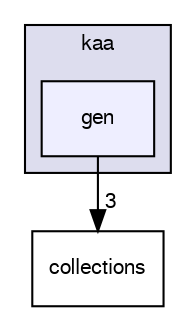digraph "/var/lib/jenkins/workspace/kaa_stable/client/client-multi/client-c/src/kaa/gen" {
  bgcolor=transparent;
  compound=true
  node [ fontsize="10", fontname="FreeSans"];
  edge [ labelfontsize="10", labelfontname="FreeSans"];
  subgraph clusterdir_08cd018e1ae44a7fd9aa444acd113371 {
    graph [ bgcolor="#ddddee", pencolor="black", label="kaa" fontname="FreeSans", fontsize="10", URL="dir_08cd018e1ae44a7fd9aa444acd113371.html"]
  dir_b26671fb3b75f7ef4ea1d849b4b26a6e [shape=box, label="gen", style="filled", fillcolor="#eeeeff", pencolor="black", URL="dir_b26671fb3b75f7ef4ea1d849b4b26a6e.html"];
  }
  dir_352e82af4ec8416fe4f0fd61f7fe986d [shape=box label="collections" URL="dir_352e82af4ec8416fe4f0fd61f7fe986d.html"];
  dir_b26671fb3b75f7ef4ea1d849b4b26a6e->dir_352e82af4ec8416fe4f0fd61f7fe986d [headlabel="3", labeldistance=1.5 headhref="dir_000014_000013.html"];
}
